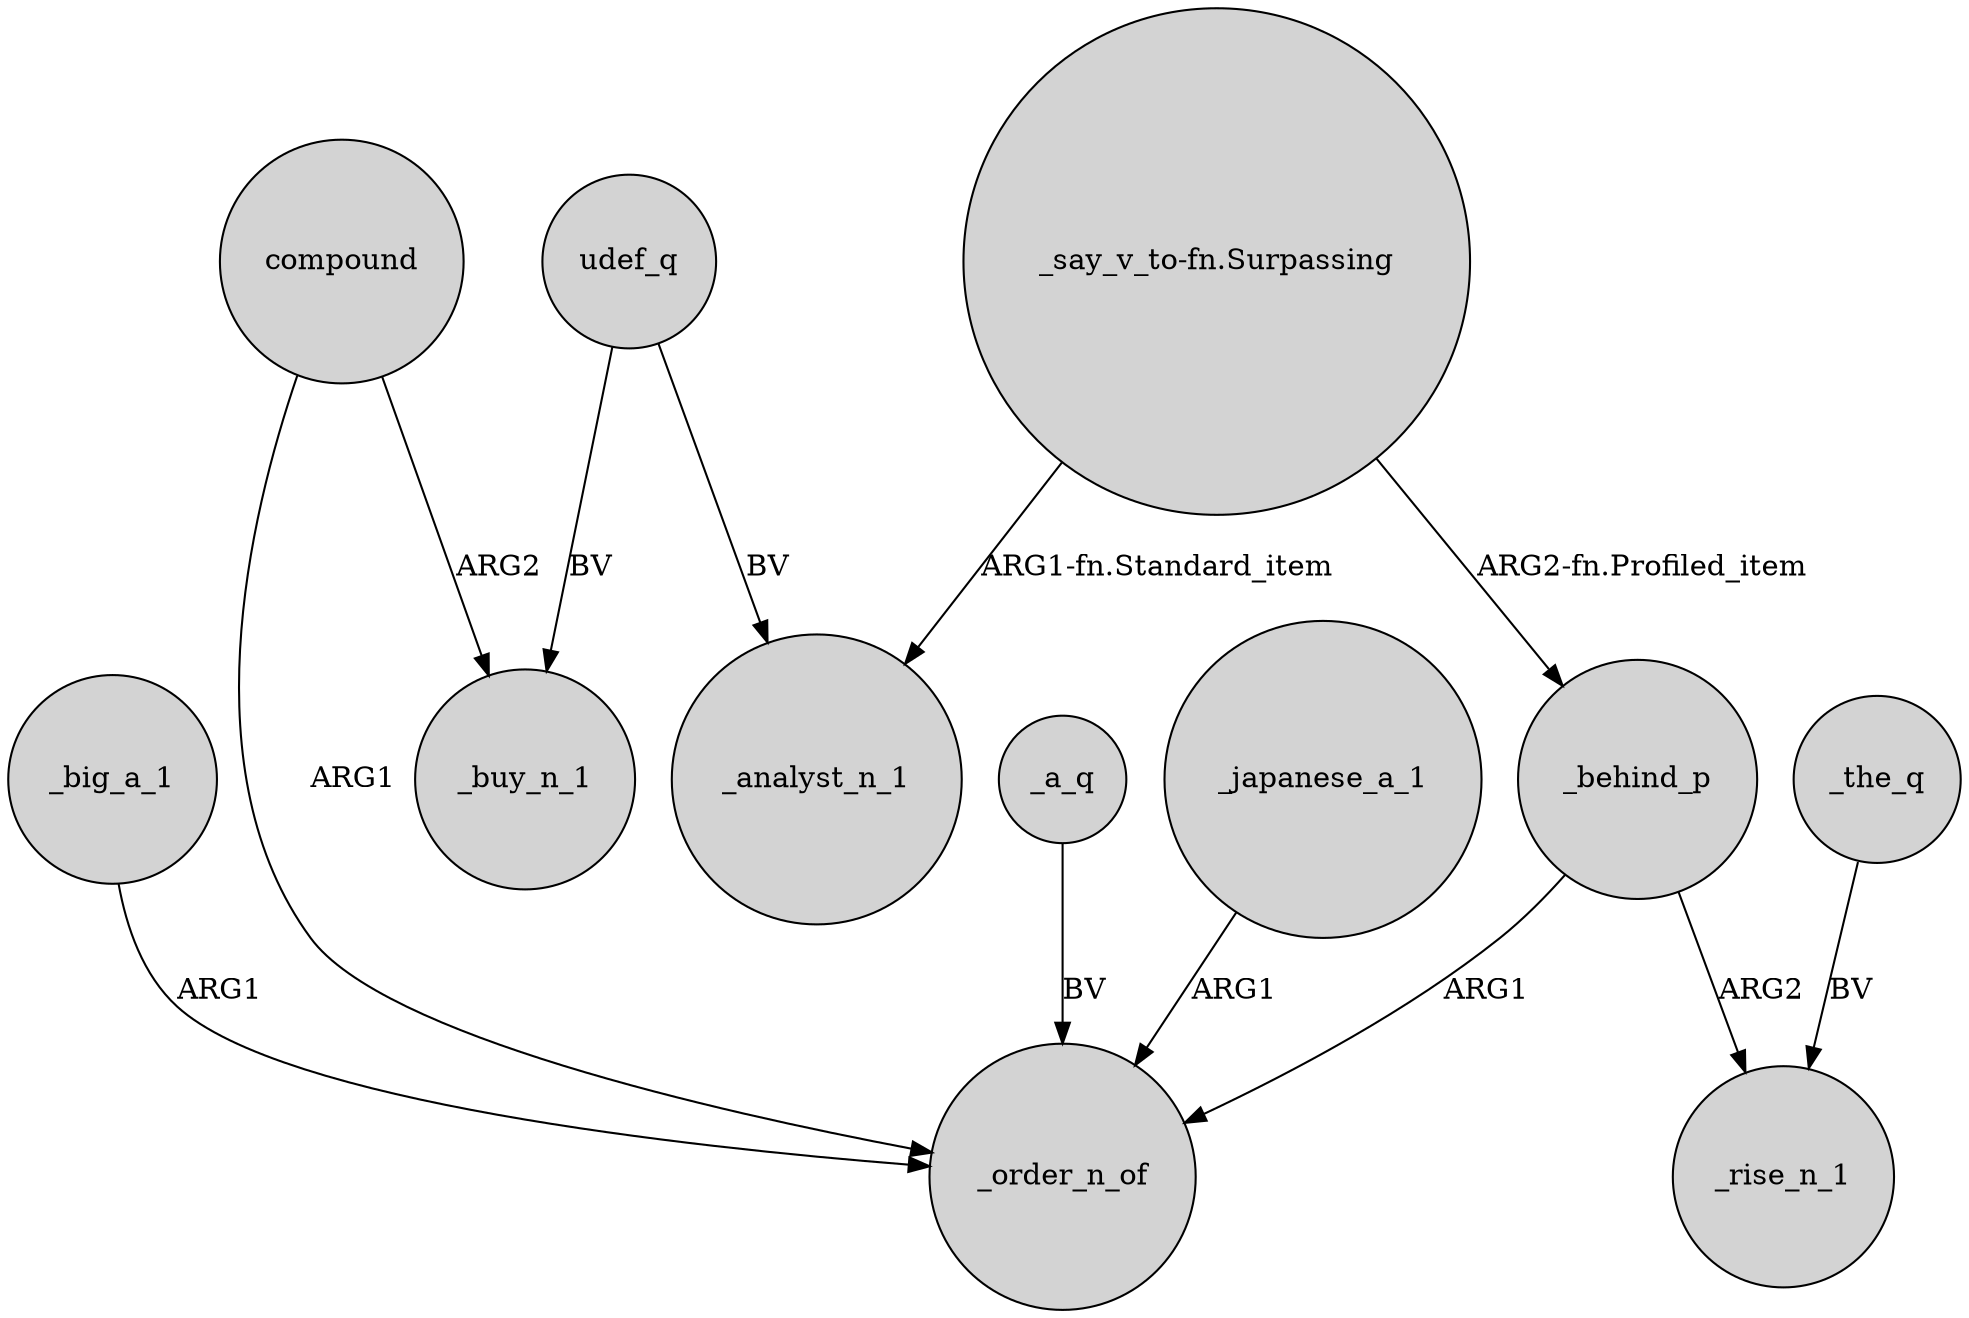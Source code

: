 digraph {
	node [shape=circle style=filled]
	_big_a_1 -> _order_n_of [label=ARG1]
	compound -> _order_n_of [label=ARG1]
	udef_q -> _buy_n_1 [label=BV]
	"_say_v_to-fn.Surpassing" -> _behind_p [label="ARG2-fn.Profiled_item"]
	_a_q -> _order_n_of [label=BV]
	_japanese_a_1 -> _order_n_of [label=ARG1]
	_the_q -> _rise_n_1 [label=BV]
	udef_q -> _analyst_n_1 [label=BV]
	"_say_v_to-fn.Surpassing" -> _analyst_n_1 [label="ARG1-fn.Standard_item"]
	_behind_p -> _order_n_of [label=ARG1]
	_behind_p -> _rise_n_1 [label=ARG2]
	compound -> _buy_n_1 [label=ARG2]
}
